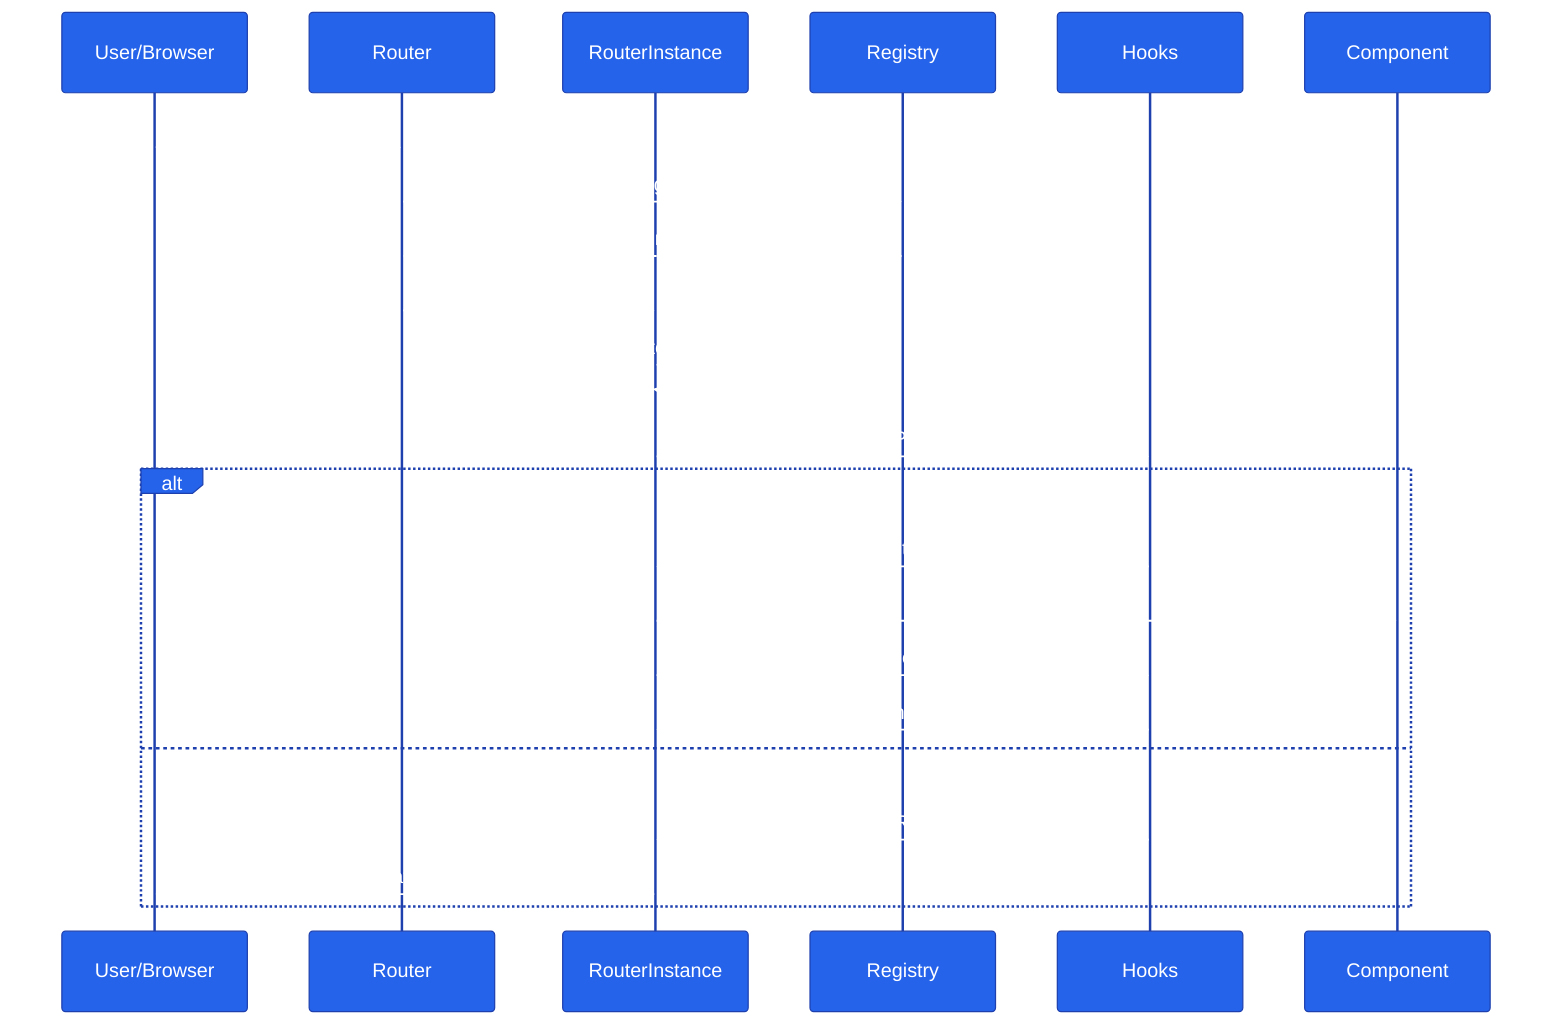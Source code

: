 %%{init: {
  'theme': 'base',
  'themeVariables': {
    'primaryColor': '#2563eb',
    'primaryTextColor': '#fff',
    'primaryBorderColor': '#1e40af',
    'lineColor': '#64748b',
    'secondaryColor': '#4ade80',
    'tertiaryColor': '#f472b6'
  }
}}%%
sequenceDiagram
    participant U as User/Browser
    participant R as Router
    participant RI as RouterInstance
    participant RG as Registry
    participant H as Hooks
    participant C as Component

    U->>R: URL Change
    R->>RG: Check Registration
    RG-->>R: Return Instance
    R->>RI: Handle State Change
    RI->>RI: Evaluate Route
    RI->>H: Execute Pre-Hooks
    alt Hook Success
        H-->>RI: Continue
        RI->>C: Render Component
        RI->>H: Execute Post-Hooks
        H-->>RI: Complete
    else Hook Failure
        H-->>RI: Abort/Redirect
        RI->>U: Navigate Away
    end